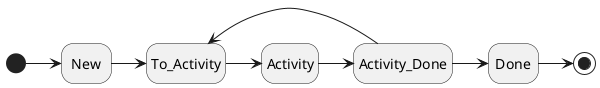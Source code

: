 @startuml
hide empty description

[*] -> New
New -> To_Activity
To_Activity -> Activity
Activity -> Activity_Done
Activity_Done -> Done
Activity_Done -> To_Activity
Done -> [*]

@enduml